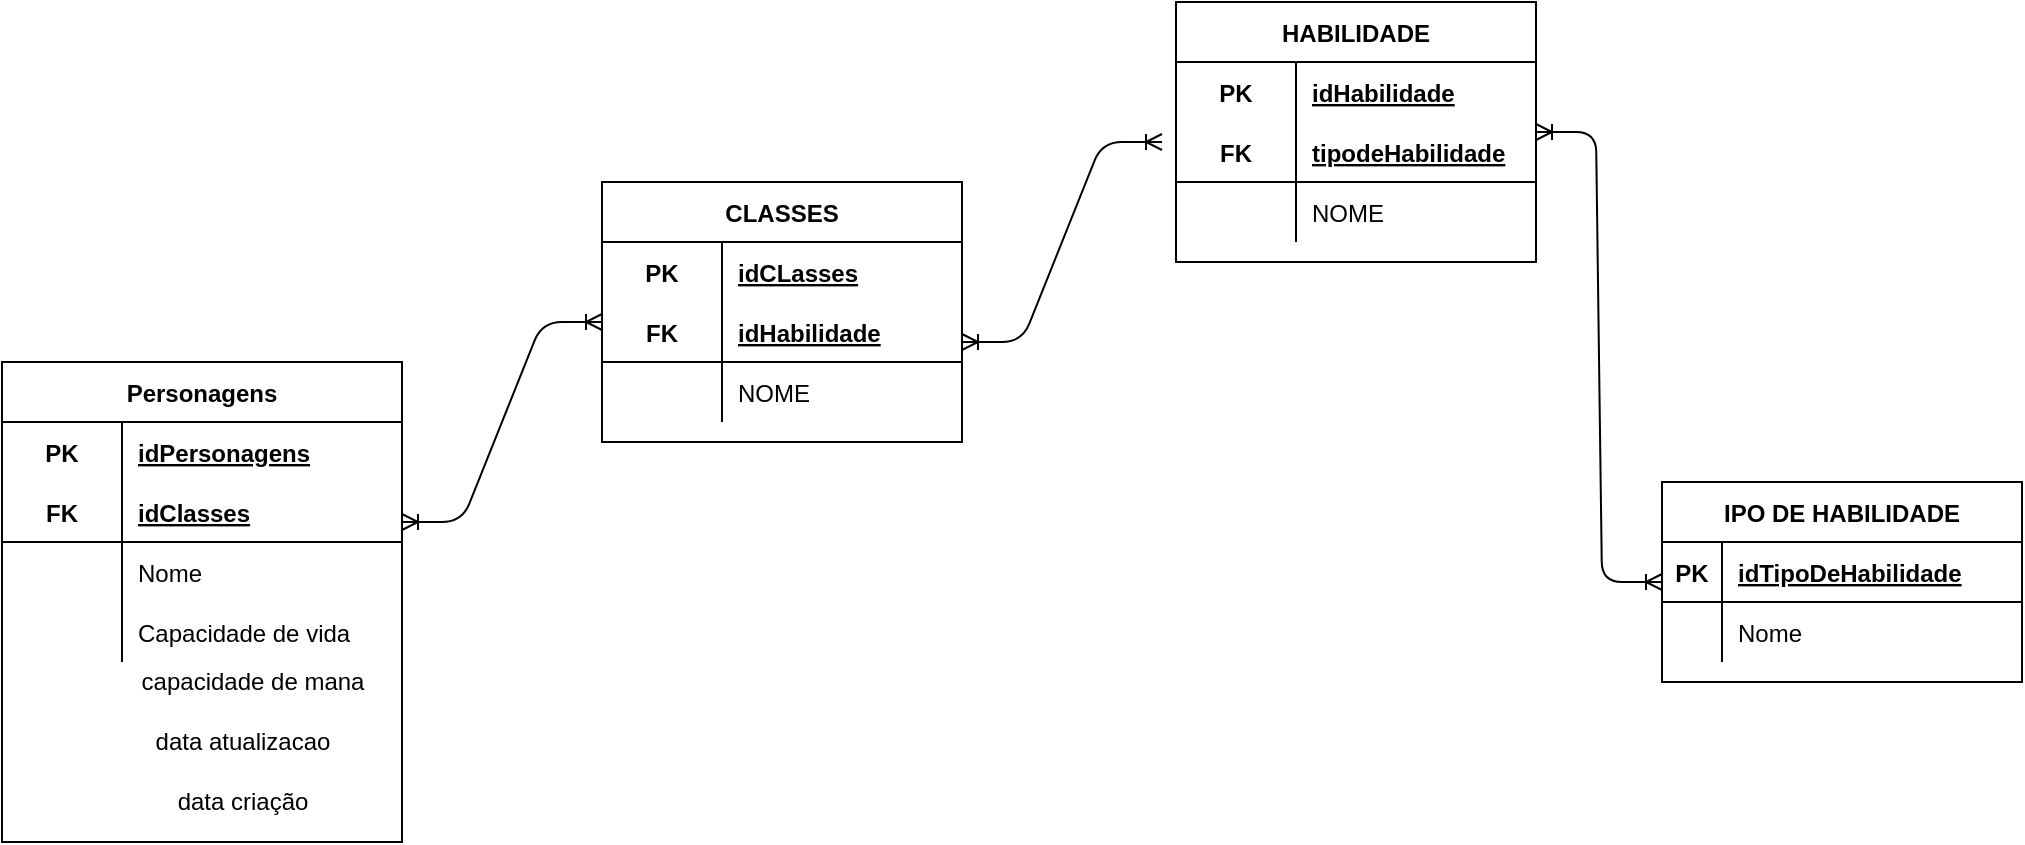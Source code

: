<mxfile version="14.4.3" type="device"><diagram id="ozJ83L6lxezLqIjfRRwq" name="Page-1"><mxGraphModel dx="868" dy="1648" grid="1" gridSize="10" guides="1" tooltips="1" connect="1" arrows="1" fold="1" page="1" pageScale="1" pageWidth="827" pageHeight="1169" math="0" shadow="0"><root><mxCell id="0"/><mxCell id="1" parent="0"/><mxCell id="yzwmkngiNl9ibZE-8Hr_-44" value="Personagens" style="shape=table;startSize=30;container=1;collapsible=1;childLayout=tableLayout;fixedRows=1;rowLines=0;fontStyle=1;align=center;resizeLast=1;" vertex="1" parent="1"><mxGeometry x="60" y="100" width="200" height="240" as="geometry"/></mxCell><mxCell id="yzwmkngiNl9ibZE-8Hr_-45" value="" style="shape=partialRectangle;collapsible=0;dropTarget=0;pointerEvents=0;fillColor=none;top=0;left=0;bottom=0;right=0;points=[[0,0.5],[1,0.5]];portConstraint=eastwest;" vertex="1" parent="yzwmkngiNl9ibZE-8Hr_-44"><mxGeometry y="30" width="200" height="30" as="geometry"/></mxCell><mxCell id="yzwmkngiNl9ibZE-8Hr_-46" value="PK" style="shape=partialRectangle;connectable=0;fillColor=none;top=0;left=0;bottom=0;right=0;fontStyle=1;overflow=hidden;" vertex="1" parent="yzwmkngiNl9ibZE-8Hr_-45"><mxGeometry width="60" height="30" as="geometry"/></mxCell><mxCell id="yzwmkngiNl9ibZE-8Hr_-47" value="idPersonagens" style="shape=partialRectangle;connectable=0;fillColor=none;top=0;left=0;bottom=0;right=0;align=left;spacingLeft=6;fontStyle=5;overflow=hidden;" vertex="1" parent="yzwmkngiNl9ibZE-8Hr_-45"><mxGeometry x="60" width="140" height="30" as="geometry"/></mxCell><mxCell id="yzwmkngiNl9ibZE-8Hr_-48" value="" style="shape=partialRectangle;collapsible=0;dropTarget=0;pointerEvents=0;fillColor=none;top=0;left=0;bottom=1;right=0;points=[[0,0.5],[1,0.5]];portConstraint=eastwest;" vertex="1" parent="yzwmkngiNl9ibZE-8Hr_-44"><mxGeometry y="60" width="200" height="30" as="geometry"/></mxCell><mxCell id="yzwmkngiNl9ibZE-8Hr_-49" value="FK" style="shape=partialRectangle;connectable=0;fillColor=none;top=0;left=0;bottom=0;right=0;fontStyle=1;overflow=hidden;" vertex="1" parent="yzwmkngiNl9ibZE-8Hr_-48"><mxGeometry width="60" height="30" as="geometry"/></mxCell><mxCell id="yzwmkngiNl9ibZE-8Hr_-50" value="idClasses" style="shape=partialRectangle;connectable=0;fillColor=none;top=0;left=0;bottom=0;right=0;align=left;spacingLeft=6;fontStyle=5;overflow=hidden;" vertex="1" parent="yzwmkngiNl9ibZE-8Hr_-48"><mxGeometry x="60" width="140" height="30" as="geometry"/></mxCell><mxCell id="yzwmkngiNl9ibZE-8Hr_-51" value="" style="shape=partialRectangle;collapsible=0;dropTarget=0;pointerEvents=0;fillColor=none;top=0;left=0;bottom=0;right=0;points=[[0,0.5],[1,0.5]];portConstraint=eastwest;" vertex="1" parent="yzwmkngiNl9ibZE-8Hr_-44"><mxGeometry y="90" width="200" height="30" as="geometry"/></mxCell><mxCell id="yzwmkngiNl9ibZE-8Hr_-52" value="" style="shape=partialRectangle;connectable=0;fillColor=none;top=0;left=0;bottom=0;right=0;editable=1;overflow=hidden;" vertex="1" parent="yzwmkngiNl9ibZE-8Hr_-51"><mxGeometry width="60" height="30" as="geometry"/></mxCell><mxCell id="yzwmkngiNl9ibZE-8Hr_-53" value="Nome" style="shape=partialRectangle;connectable=0;fillColor=none;top=0;left=0;bottom=0;right=0;align=left;spacingLeft=6;overflow=hidden;" vertex="1" parent="yzwmkngiNl9ibZE-8Hr_-51"><mxGeometry x="60" width="140" height="30" as="geometry"/></mxCell><mxCell id="yzwmkngiNl9ibZE-8Hr_-54" value="" style="shape=partialRectangle;collapsible=0;dropTarget=0;pointerEvents=0;fillColor=none;top=0;left=0;bottom=0;right=0;points=[[0,0.5],[1,0.5]];portConstraint=eastwest;" vertex="1" parent="yzwmkngiNl9ibZE-8Hr_-44"><mxGeometry y="120" width="200" height="30" as="geometry"/></mxCell><mxCell id="yzwmkngiNl9ibZE-8Hr_-55" value="" style="shape=partialRectangle;connectable=0;fillColor=none;top=0;left=0;bottom=0;right=0;editable=1;overflow=hidden;" vertex="1" parent="yzwmkngiNl9ibZE-8Hr_-54"><mxGeometry width="60" height="30" as="geometry"/></mxCell><mxCell id="yzwmkngiNl9ibZE-8Hr_-56" value="Capacidade de vida" style="shape=partialRectangle;connectable=0;fillColor=none;top=0;left=0;bottom=0;right=0;align=left;spacingLeft=6;overflow=hidden;" vertex="1" parent="yzwmkngiNl9ibZE-8Hr_-54"><mxGeometry x="60" width="140" height="30" as="geometry"/></mxCell><mxCell id="yzwmkngiNl9ibZE-8Hr_-70" value="capacidade de mana" style="text;html=1;align=center;verticalAlign=middle;resizable=0;points=[];autosize=1;" vertex="1" parent="1"><mxGeometry x="120" y="250" width="130" height="20" as="geometry"/></mxCell><mxCell id="yzwmkngiNl9ibZE-8Hr_-71" value="data atualizacao" style="text;html=1;align=center;verticalAlign=middle;resizable=0;points=[];autosize=1;" vertex="1" parent="1"><mxGeometry x="130" y="280" width="100" height="20" as="geometry"/></mxCell><mxCell id="yzwmkngiNl9ibZE-8Hr_-72" value="data criação" style="text;html=1;align=center;verticalAlign=middle;resizable=0;points=[];autosize=1;" vertex="1" parent="1"><mxGeometry x="140" y="310" width="80" height="20" as="geometry"/></mxCell><mxCell id="yzwmkngiNl9ibZE-8Hr_-75" value="" style="edgeStyle=entityRelationEdgeStyle;fontSize=12;html=1;endArrow=ERoneToMany;startArrow=ERoneToMany;" edge="1" parent="1"><mxGeometry width="100" height="100" relative="1" as="geometry"><mxPoint x="260" y="180" as="sourcePoint"/><mxPoint x="360" y="80" as="targetPoint"/></mxGeometry></mxCell><mxCell id="yzwmkngiNl9ibZE-8Hr_-89" value="CLASSES" style="shape=table;startSize=30;container=1;collapsible=1;childLayout=tableLayout;fixedRows=1;rowLines=0;fontStyle=1;align=center;resizeLast=1;" vertex="1" parent="1"><mxGeometry x="360" y="10" width="180" height="130" as="geometry"/></mxCell><mxCell id="yzwmkngiNl9ibZE-8Hr_-90" value="" style="shape=partialRectangle;collapsible=0;dropTarget=0;pointerEvents=0;fillColor=none;top=0;left=0;bottom=0;right=0;points=[[0,0.5],[1,0.5]];portConstraint=eastwest;" vertex="1" parent="yzwmkngiNl9ibZE-8Hr_-89"><mxGeometry y="30" width="180" height="30" as="geometry"/></mxCell><mxCell id="yzwmkngiNl9ibZE-8Hr_-91" value="PK" style="shape=partialRectangle;connectable=0;fillColor=none;top=0;left=0;bottom=0;right=0;fontStyle=1;overflow=hidden;" vertex="1" parent="yzwmkngiNl9ibZE-8Hr_-90"><mxGeometry width="60" height="30" as="geometry"/></mxCell><mxCell id="yzwmkngiNl9ibZE-8Hr_-92" value="idCLasses" style="shape=partialRectangle;connectable=0;fillColor=none;top=0;left=0;bottom=0;right=0;align=left;spacingLeft=6;fontStyle=5;overflow=hidden;" vertex="1" parent="yzwmkngiNl9ibZE-8Hr_-90"><mxGeometry x="60" width="120" height="30" as="geometry"/></mxCell><mxCell id="yzwmkngiNl9ibZE-8Hr_-93" value="" style="shape=partialRectangle;collapsible=0;dropTarget=0;pointerEvents=0;fillColor=none;top=0;left=0;bottom=1;right=0;points=[[0,0.5],[1,0.5]];portConstraint=eastwest;" vertex="1" parent="yzwmkngiNl9ibZE-8Hr_-89"><mxGeometry y="60" width="180" height="30" as="geometry"/></mxCell><mxCell id="yzwmkngiNl9ibZE-8Hr_-94" value="FK" style="shape=partialRectangle;connectable=0;fillColor=none;top=0;left=0;bottom=0;right=0;fontStyle=1;overflow=hidden;" vertex="1" parent="yzwmkngiNl9ibZE-8Hr_-93"><mxGeometry width="60" height="30" as="geometry"/></mxCell><mxCell id="yzwmkngiNl9ibZE-8Hr_-95" value="idHabilidade" style="shape=partialRectangle;connectable=0;fillColor=none;top=0;left=0;bottom=0;right=0;align=left;spacingLeft=6;fontStyle=5;overflow=hidden;" vertex="1" parent="yzwmkngiNl9ibZE-8Hr_-93"><mxGeometry x="60" width="120" height="30" as="geometry"/></mxCell><mxCell id="yzwmkngiNl9ibZE-8Hr_-96" value="" style="shape=partialRectangle;collapsible=0;dropTarget=0;pointerEvents=0;fillColor=none;top=0;left=0;bottom=0;right=0;points=[[0,0.5],[1,0.5]];portConstraint=eastwest;" vertex="1" parent="yzwmkngiNl9ibZE-8Hr_-89"><mxGeometry y="90" width="180" height="30" as="geometry"/></mxCell><mxCell id="yzwmkngiNl9ibZE-8Hr_-97" value="" style="shape=partialRectangle;connectable=0;fillColor=none;top=0;left=0;bottom=0;right=0;editable=1;overflow=hidden;" vertex="1" parent="yzwmkngiNl9ibZE-8Hr_-96"><mxGeometry width="60" height="30" as="geometry"/></mxCell><mxCell id="yzwmkngiNl9ibZE-8Hr_-98" value="NOME" style="shape=partialRectangle;connectable=0;fillColor=none;top=0;left=0;bottom=0;right=0;align=left;spacingLeft=6;overflow=hidden;" vertex="1" parent="yzwmkngiNl9ibZE-8Hr_-96"><mxGeometry x="60" width="120" height="30" as="geometry"/></mxCell><mxCell id="yzwmkngiNl9ibZE-8Hr_-102" value="" style="edgeStyle=entityRelationEdgeStyle;fontSize=12;html=1;endArrow=ERoneToMany;startArrow=ERoneToMany;" edge="1" parent="1"><mxGeometry width="100" height="100" relative="1" as="geometry"><mxPoint x="540" y="90" as="sourcePoint"/><mxPoint x="640" y="-10" as="targetPoint"/></mxGeometry></mxCell><mxCell id="yzwmkngiNl9ibZE-8Hr_-103" value="HABILIDADE" style="shape=table;startSize=30;container=1;collapsible=1;childLayout=tableLayout;fixedRows=1;rowLines=0;fontStyle=1;align=center;resizeLast=1;" vertex="1" parent="1"><mxGeometry x="647" y="-80" width="180" height="130" as="geometry"/></mxCell><mxCell id="yzwmkngiNl9ibZE-8Hr_-104" value="" style="shape=partialRectangle;collapsible=0;dropTarget=0;pointerEvents=0;fillColor=none;top=0;left=0;bottom=0;right=0;points=[[0,0.5],[1,0.5]];portConstraint=eastwest;" vertex="1" parent="yzwmkngiNl9ibZE-8Hr_-103"><mxGeometry y="30" width="180" height="30" as="geometry"/></mxCell><mxCell id="yzwmkngiNl9ibZE-8Hr_-105" value="PK" style="shape=partialRectangle;connectable=0;fillColor=none;top=0;left=0;bottom=0;right=0;fontStyle=1;overflow=hidden;" vertex="1" parent="yzwmkngiNl9ibZE-8Hr_-104"><mxGeometry width="60" height="30" as="geometry"/></mxCell><mxCell id="yzwmkngiNl9ibZE-8Hr_-106" value="idHabilidade" style="shape=partialRectangle;connectable=0;fillColor=none;top=0;left=0;bottom=0;right=0;align=left;spacingLeft=6;fontStyle=5;overflow=hidden;" vertex="1" parent="yzwmkngiNl9ibZE-8Hr_-104"><mxGeometry x="60" width="120" height="30" as="geometry"/></mxCell><mxCell id="yzwmkngiNl9ibZE-8Hr_-107" value="" style="shape=partialRectangle;collapsible=0;dropTarget=0;pointerEvents=0;fillColor=none;top=0;left=0;bottom=1;right=0;points=[[0,0.5],[1,0.5]];portConstraint=eastwest;" vertex="1" parent="yzwmkngiNl9ibZE-8Hr_-103"><mxGeometry y="60" width="180" height="30" as="geometry"/></mxCell><mxCell id="yzwmkngiNl9ibZE-8Hr_-108" value="FK" style="shape=partialRectangle;connectable=0;fillColor=none;top=0;left=0;bottom=0;right=0;fontStyle=1;overflow=hidden;" vertex="1" parent="yzwmkngiNl9ibZE-8Hr_-107"><mxGeometry width="60" height="30" as="geometry"/></mxCell><mxCell id="yzwmkngiNl9ibZE-8Hr_-109" value="tipodeHabilidade" style="shape=partialRectangle;connectable=0;fillColor=none;top=0;left=0;bottom=0;right=0;align=left;spacingLeft=6;fontStyle=5;overflow=hidden;" vertex="1" parent="yzwmkngiNl9ibZE-8Hr_-107"><mxGeometry x="60" width="120" height="30" as="geometry"/></mxCell><mxCell id="yzwmkngiNl9ibZE-8Hr_-110" value="" style="shape=partialRectangle;collapsible=0;dropTarget=0;pointerEvents=0;fillColor=none;top=0;left=0;bottom=0;right=0;points=[[0,0.5],[1,0.5]];portConstraint=eastwest;" vertex="1" parent="yzwmkngiNl9ibZE-8Hr_-103"><mxGeometry y="90" width="180" height="30" as="geometry"/></mxCell><mxCell id="yzwmkngiNl9ibZE-8Hr_-111" value="" style="shape=partialRectangle;connectable=0;fillColor=none;top=0;left=0;bottom=0;right=0;editable=1;overflow=hidden;" vertex="1" parent="yzwmkngiNl9ibZE-8Hr_-110"><mxGeometry width="60" height="30" as="geometry"/></mxCell><mxCell id="yzwmkngiNl9ibZE-8Hr_-112" value="NOME" style="shape=partialRectangle;connectable=0;fillColor=none;top=0;left=0;bottom=0;right=0;align=left;spacingLeft=6;overflow=hidden;" vertex="1" parent="yzwmkngiNl9ibZE-8Hr_-110"><mxGeometry x="60" width="120" height="30" as="geometry"/></mxCell><mxCell id="yzwmkngiNl9ibZE-8Hr_-113" value="" style="edgeStyle=entityRelationEdgeStyle;fontSize=12;html=1;endArrow=ERoneToMany;startArrow=ERoneToMany;exitX=1;exitY=0.5;exitDx=0;exitDy=0;" edge="1" parent="1" source="yzwmkngiNl9ibZE-8Hr_-103"><mxGeometry width="100" height="100" relative="1" as="geometry"><mxPoint x="830" y="130" as="sourcePoint"/><mxPoint x="890" y="210" as="targetPoint"/></mxGeometry></mxCell><mxCell id="yzwmkngiNl9ibZE-8Hr_-124" value="IPO DE HABILIDADE" style="shape=table;startSize=30;container=1;collapsible=1;childLayout=tableLayout;fixedRows=1;rowLines=0;fontStyle=1;align=center;resizeLast=1;" vertex="1" parent="1"><mxGeometry x="890" y="160" width="180" height="100" as="geometry"/></mxCell><mxCell id="yzwmkngiNl9ibZE-8Hr_-125" value="" style="shape=partialRectangle;collapsible=0;dropTarget=0;pointerEvents=0;fillColor=none;top=0;left=0;bottom=1;right=0;points=[[0,0.5],[1,0.5]];portConstraint=eastwest;" vertex="1" parent="yzwmkngiNl9ibZE-8Hr_-124"><mxGeometry y="30" width="180" height="30" as="geometry"/></mxCell><mxCell id="yzwmkngiNl9ibZE-8Hr_-126" value="PK" style="shape=partialRectangle;connectable=0;fillColor=none;top=0;left=0;bottom=0;right=0;fontStyle=1;overflow=hidden;" vertex="1" parent="yzwmkngiNl9ibZE-8Hr_-125"><mxGeometry width="30" height="30" as="geometry"/></mxCell><mxCell id="yzwmkngiNl9ibZE-8Hr_-127" value="idTipoDeHabilidade" style="shape=partialRectangle;connectable=0;fillColor=none;top=0;left=0;bottom=0;right=0;align=left;spacingLeft=6;fontStyle=5;overflow=hidden;" vertex="1" parent="yzwmkngiNl9ibZE-8Hr_-125"><mxGeometry x="30" width="150" height="30" as="geometry"/></mxCell><mxCell id="yzwmkngiNl9ibZE-8Hr_-128" value="" style="shape=partialRectangle;collapsible=0;dropTarget=0;pointerEvents=0;fillColor=none;top=0;left=0;bottom=0;right=0;points=[[0,0.5],[1,0.5]];portConstraint=eastwest;" vertex="1" parent="yzwmkngiNl9ibZE-8Hr_-124"><mxGeometry y="60" width="180" height="30" as="geometry"/></mxCell><mxCell id="yzwmkngiNl9ibZE-8Hr_-129" value="" style="shape=partialRectangle;connectable=0;fillColor=none;top=0;left=0;bottom=0;right=0;editable=1;overflow=hidden;" vertex="1" parent="yzwmkngiNl9ibZE-8Hr_-128"><mxGeometry width="30" height="30" as="geometry"/></mxCell><mxCell id="yzwmkngiNl9ibZE-8Hr_-130" value="Nome" style="shape=partialRectangle;connectable=0;fillColor=none;top=0;left=0;bottom=0;right=0;align=left;spacingLeft=6;overflow=hidden;" vertex="1" parent="yzwmkngiNl9ibZE-8Hr_-128"><mxGeometry x="30" width="150" height="30" as="geometry"/></mxCell></root></mxGraphModel></diagram></mxfile>